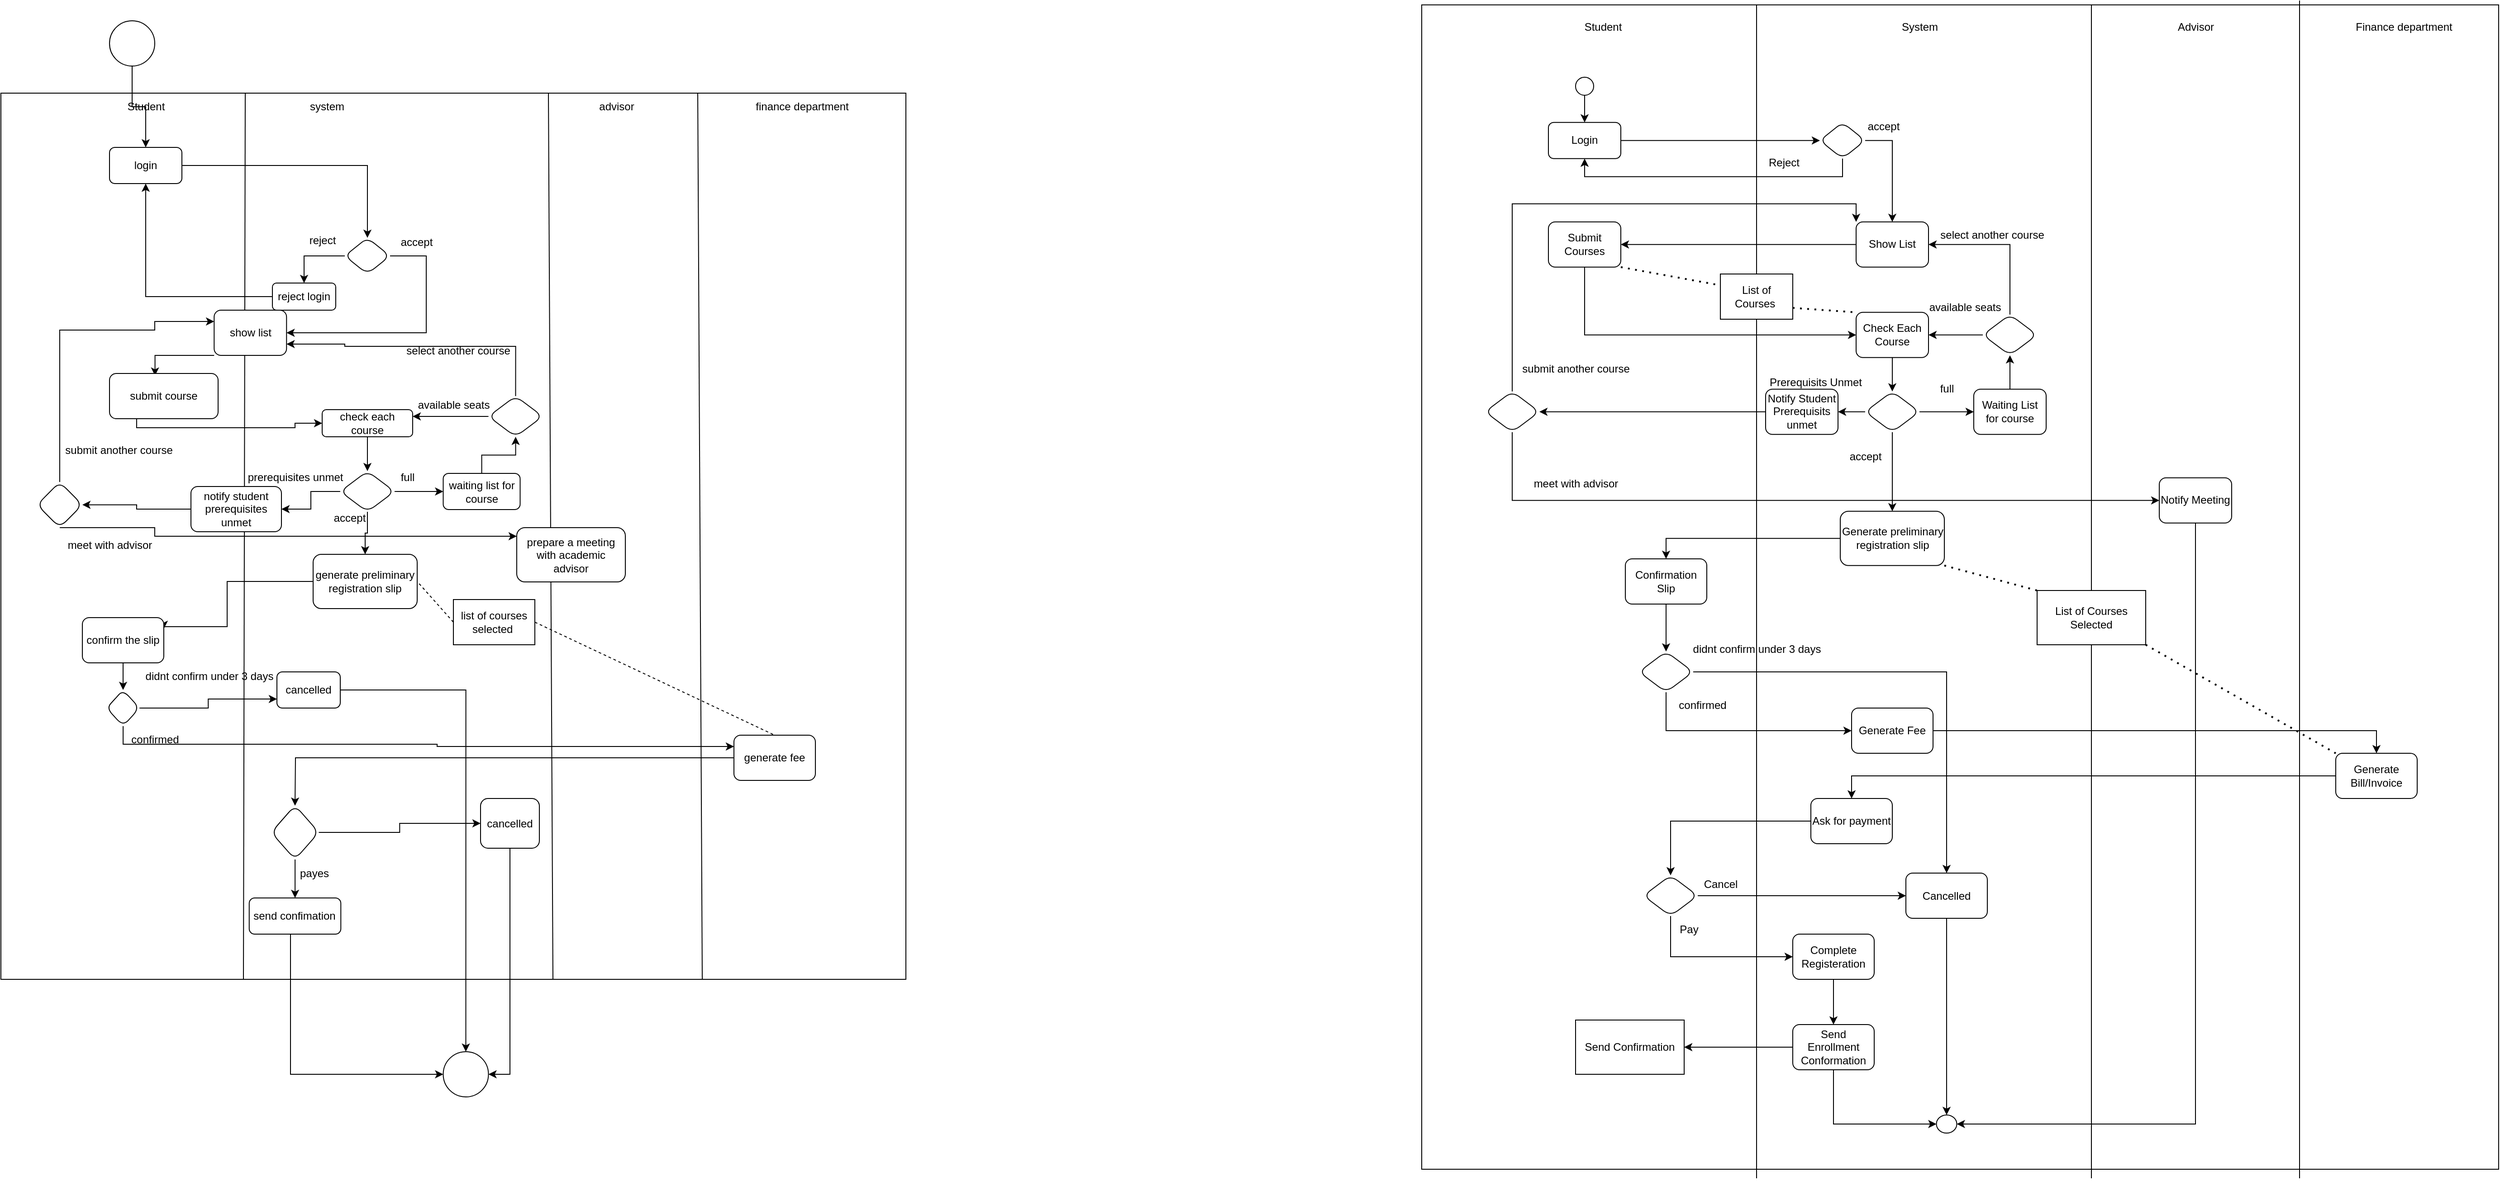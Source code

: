 <mxfile version="27.0.2">
  <diagram name="Page-1" id="dcfof-V45sXxPMEZk9gB">
    <mxGraphModel dx="2643" dy="815" grid="1" gridSize="10" guides="1" tooltips="1" connect="1" arrows="1" fold="1" page="1" pageScale="1" pageWidth="850" pageHeight="1100" math="0" shadow="0">
      <root>
        <mxCell id="0" />
        <mxCell id="1" parent="0" />
        <mxCell id="RkTjTqVy_v2ha96Wf5Js-1" value="" style="rounded=0;whiteSpace=wrap;html=1;" parent="1" vertex="1">
          <mxGeometry x="-330" y="110" width="1000" height="980" as="geometry" />
        </mxCell>
        <mxCell id="RkTjTqVy_v2ha96Wf5Js-2" value="" style="endArrow=none;html=1;rounded=0;entryX=0.25;entryY=0;entryDx=0;entryDy=0;exitX=0.268;exitY=1;exitDx=0;exitDy=0;exitPerimeter=0;" parent="1" source="RkTjTqVy_v2ha96Wf5Js-1" edge="1">
          <mxGeometry width="50" height="50" relative="1" as="geometry">
            <mxPoint x="-60.0" y="1050" as="sourcePoint" />
            <mxPoint x="-60.0" y="110" as="targetPoint" />
          </mxGeometry>
        </mxCell>
        <mxCell id="RkTjTqVy_v2ha96Wf5Js-3" value="" style="endArrow=none;html=1;rounded=0;entryX=0.25;entryY=0;entryDx=0;entryDy=0;" parent="1" edge="1">
          <mxGeometry width="50" height="50" relative="1" as="geometry">
            <mxPoint x="280" y="1090" as="sourcePoint" />
            <mxPoint x="275" y="110" as="targetPoint" />
            <Array as="points" />
          </mxGeometry>
        </mxCell>
        <mxCell id="RkTjTqVy_v2ha96Wf5Js-4" value="Student" style="text;html=1;align=center;verticalAlign=middle;resizable=0;points=[];autosize=1;strokeColor=none;fillColor=none;" parent="1" vertex="1">
          <mxGeometry x="-200" y="110" width="60" height="30" as="geometry" />
        </mxCell>
        <mxCell id="RkTjTqVy_v2ha96Wf5Js-9" value="" style="edgeStyle=orthogonalEdgeStyle;rounded=0;orthogonalLoop=1;jettySize=auto;html=1;entryX=0.5;entryY=0;entryDx=0;entryDy=0;" parent="1" source="RkTjTqVy_v2ha96Wf5Js-5" target="RkTjTqVy_v2ha96Wf5Js-10" edge="1">
          <mxGeometry relative="1" as="geometry">
            <mxPoint x="45" y="180.053" as="targetPoint" />
          </mxGeometry>
        </mxCell>
        <mxCell id="RkTjTqVy_v2ha96Wf5Js-5" value="login" style="rounded=1;whiteSpace=wrap;html=1;" parent="1" vertex="1">
          <mxGeometry x="-210" y="170" width="80" height="40" as="geometry" />
        </mxCell>
        <mxCell id="RkTjTqVy_v2ha96Wf5Js-6" value="system" style="text;html=1;align=center;verticalAlign=middle;resizable=0;points=[];autosize=1;strokeColor=none;fillColor=none;" parent="1" vertex="1">
          <mxGeometry y="110" width="60" height="30" as="geometry" />
        </mxCell>
        <mxCell id="RkTjTqVy_v2ha96Wf5Js-19" value="" style="edgeStyle=orthogonalEdgeStyle;rounded=0;orthogonalLoop=1;jettySize=auto;html=1;" parent="1" source="RkTjTqVy_v2ha96Wf5Js-10" target="RkTjTqVy_v2ha96Wf5Js-18" edge="1">
          <mxGeometry relative="1" as="geometry" />
        </mxCell>
        <mxCell id="RkTjTqVy_v2ha96Wf5Js-21" value="" style="edgeStyle=orthogonalEdgeStyle;rounded=0;orthogonalLoop=1;jettySize=auto;html=1;" parent="1" source="RkTjTqVy_v2ha96Wf5Js-10" target="RkTjTqVy_v2ha96Wf5Js-20" edge="1">
          <mxGeometry relative="1" as="geometry">
            <Array as="points">
              <mxPoint x="140" y="290" />
            </Array>
          </mxGeometry>
        </mxCell>
        <mxCell id="RkTjTqVy_v2ha96Wf5Js-10" value="" style="rhombus;whiteSpace=wrap;html=1;rounded=1;" parent="1" vertex="1">
          <mxGeometry x="50" y="270" width="50" height="40" as="geometry" />
        </mxCell>
        <mxCell id="RkTjTqVy_v2ha96Wf5Js-38" style="edgeStyle=orthogonalEdgeStyle;rounded=0;orthogonalLoop=1;jettySize=auto;html=1;entryX=0.5;entryY=1;entryDx=0;entryDy=0;" parent="1" source="RkTjTqVy_v2ha96Wf5Js-18" target="RkTjTqVy_v2ha96Wf5Js-5" edge="1">
          <mxGeometry relative="1" as="geometry" />
        </mxCell>
        <mxCell id="RkTjTqVy_v2ha96Wf5Js-18" value="reject login" style="whiteSpace=wrap;html=1;rounded=1;" parent="1" vertex="1">
          <mxGeometry x="-30" y="320" width="70" height="30" as="geometry" />
        </mxCell>
        <mxCell id="RkTjTqVy_v2ha96Wf5Js-25" style="edgeStyle=orthogonalEdgeStyle;rounded=0;orthogonalLoop=1;jettySize=auto;html=1;entryX=0.419;entryY=0.048;entryDx=0;entryDy=0;entryPerimeter=0;" parent="1" source="RkTjTqVy_v2ha96Wf5Js-20" target="RkTjTqVy_v2ha96Wf5Js-24" edge="1">
          <mxGeometry relative="1" as="geometry">
            <Array as="points">
              <mxPoint x="-160" y="400" />
            </Array>
          </mxGeometry>
        </mxCell>
        <mxCell id="RkTjTqVy_v2ha96Wf5Js-20" value="show list" style="whiteSpace=wrap;html=1;rounded=1;" parent="1" vertex="1">
          <mxGeometry x="-94.37" y="350" width="80" height="50" as="geometry" />
        </mxCell>
        <mxCell id="RkTjTqVy_v2ha96Wf5Js-28" style="edgeStyle=orthogonalEdgeStyle;rounded=0;orthogonalLoop=1;jettySize=auto;html=1;entryX=0;entryY=0.5;entryDx=0;entryDy=0;" parent="1" target="RkTjTqVy_v2ha96Wf5Js-27" edge="1">
          <mxGeometry relative="1" as="geometry">
            <mxPoint x="-180.003" y="469.97" as="sourcePoint" />
            <mxPoint x="-4.95" y="474.97" as="targetPoint" />
            <Array as="points">
              <mxPoint x="-180" y="480" />
              <mxPoint x="-5" y="480" />
              <mxPoint x="-5" y="475" />
            </Array>
          </mxGeometry>
        </mxCell>
        <mxCell id="RkTjTqVy_v2ha96Wf5Js-24" value="submit course" style="rounded=1;whiteSpace=wrap;html=1;" parent="1" vertex="1">
          <mxGeometry x="-210" y="420" width="120" height="50" as="geometry" />
        </mxCell>
        <mxCell id="RkTjTqVy_v2ha96Wf5Js-31" value="" style="edgeStyle=orthogonalEdgeStyle;rounded=0;orthogonalLoop=1;jettySize=auto;html=1;" parent="1" source="RkTjTqVy_v2ha96Wf5Js-27" target="RkTjTqVy_v2ha96Wf5Js-30" edge="1">
          <mxGeometry relative="1" as="geometry" />
        </mxCell>
        <mxCell id="RkTjTqVy_v2ha96Wf5Js-27" value="check each course" style="rounded=1;whiteSpace=wrap;html=1;" parent="1" vertex="1">
          <mxGeometry x="25" y="460" width="100" height="30" as="geometry" />
        </mxCell>
        <mxCell id="RkTjTqVy_v2ha96Wf5Js-33" value="" style="edgeStyle=orthogonalEdgeStyle;rounded=0;orthogonalLoop=1;jettySize=auto;html=1;" parent="1" source="RkTjTqVy_v2ha96Wf5Js-30" target="RkTjTqVy_v2ha96Wf5Js-32" edge="1">
          <mxGeometry relative="1" as="geometry" />
        </mxCell>
        <mxCell id="RkTjTqVy_v2ha96Wf5Js-41" value="" style="edgeStyle=orthogonalEdgeStyle;rounded=0;orthogonalLoop=1;jettySize=auto;html=1;" parent="1" source="RkTjTqVy_v2ha96Wf5Js-30" target="RkTjTqVy_v2ha96Wf5Js-40" edge="1">
          <mxGeometry relative="1" as="geometry" />
        </mxCell>
        <mxCell id="RkTjTqVy_v2ha96Wf5Js-46" style="edgeStyle=orthogonalEdgeStyle;rounded=0;orthogonalLoop=1;jettySize=auto;html=1;" parent="1" source="RkTjTqVy_v2ha96Wf5Js-30" target="RkTjTqVy_v2ha96Wf5Js-44" edge="1">
          <mxGeometry relative="1" as="geometry" />
        </mxCell>
        <mxCell id="RkTjTqVy_v2ha96Wf5Js-30" value="" style="rhombus;whiteSpace=wrap;html=1;rounded=1;" parent="1" vertex="1">
          <mxGeometry x="45" y="528" width="60" height="45" as="geometry" />
        </mxCell>
        <mxCell id="RkTjTqVy_v2ha96Wf5Js-36" value="" style="edgeStyle=orthogonalEdgeStyle;rounded=0;orthogonalLoop=1;jettySize=auto;html=1;exitX=0.5;exitY=1;exitDx=0;exitDy=0;" parent="1" source="RkTjTqVy_v2ha96Wf5Js-71" target="RkTjTqVy_v2ha96Wf5Js-35" edge="1">
          <mxGeometry relative="1" as="geometry">
            <Array as="points">
              <mxPoint x="-160" y="590" />
              <mxPoint x="-160" y="600" />
            </Array>
          </mxGeometry>
        </mxCell>
        <mxCell id="RkTjTqVy_v2ha96Wf5Js-72" value="" style="edgeStyle=orthogonalEdgeStyle;rounded=0;orthogonalLoop=1;jettySize=auto;html=1;" parent="1" source="RkTjTqVy_v2ha96Wf5Js-32" target="RkTjTqVy_v2ha96Wf5Js-71" edge="1">
          <mxGeometry relative="1" as="geometry" />
        </mxCell>
        <mxCell id="RkTjTqVy_v2ha96Wf5Js-32" value="notify student prerequisites unmet" style="whiteSpace=wrap;html=1;rounded=1;" parent="1" vertex="1">
          <mxGeometry x="-120" y="545" width="100" height="50" as="geometry" />
        </mxCell>
        <mxCell id="RkTjTqVy_v2ha96Wf5Js-35" value="prepare a meeting with academic advisor" style="whiteSpace=wrap;html=1;rounded=1;" parent="1" vertex="1">
          <mxGeometry x="240" y="590.5" width="120" height="60" as="geometry" />
        </mxCell>
        <mxCell id="RkTjTqVy_v2ha96Wf5Js-37" value="advisor" style="text;html=1;align=center;verticalAlign=middle;resizable=0;points=[];autosize=1;strokeColor=none;fillColor=none;" parent="1" vertex="1">
          <mxGeometry x="320" y="110" width="60" height="30" as="geometry" />
        </mxCell>
        <mxCell id="QjxZSAQlPto41OZPQsrg-2" style="edgeStyle=orthogonalEdgeStyle;rounded=0;orthogonalLoop=1;jettySize=auto;html=1;entryX=0.5;entryY=1;entryDx=0;entryDy=0;" parent="1" source="RkTjTqVy_v2ha96Wf5Js-40" target="QjxZSAQlPto41OZPQsrg-1" edge="1">
          <mxGeometry relative="1" as="geometry" />
        </mxCell>
        <mxCell id="RkTjTqVy_v2ha96Wf5Js-40" value="waiting list for course" style="whiteSpace=wrap;html=1;rounded=1;" parent="1" vertex="1">
          <mxGeometry x="158.75" y="530.5" width="85" height="40" as="geometry" />
        </mxCell>
        <mxCell id="RkTjTqVy_v2ha96Wf5Js-48" value="" style="edgeStyle=orthogonalEdgeStyle;rounded=0;orthogonalLoop=1;jettySize=auto;html=1;entryX=1;entryY=0.25;entryDx=0;entryDy=0;" parent="1" source="RkTjTqVy_v2ha96Wf5Js-44" target="RkTjTqVy_v2ha96Wf5Js-51" edge="1">
          <mxGeometry relative="1" as="geometry">
            <Array as="points">
              <mxPoint x="-80" y="650" />
              <mxPoint x="-80" y="700" />
              <mxPoint x="-150" y="700" />
            </Array>
            <mxPoint x="-117.5" y="700" as="targetPoint" />
          </mxGeometry>
        </mxCell>
        <mxCell id="RkTjTqVy_v2ha96Wf5Js-44" value="generate preliminary registration slip" style="rounded=1;whiteSpace=wrap;html=1;" parent="1" vertex="1">
          <mxGeometry x="15" y="620" width="115" height="60" as="geometry" />
        </mxCell>
        <mxCell id="RkTjTqVy_v2ha96Wf5Js-81" value="" style="edgeStyle=orthogonalEdgeStyle;rounded=0;orthogonalLoop=1;jettySize=auto;html=1;entryX=0.5;entryY=0;entryDx=0;entryDy=0;" parent="1" source="RkTjTqVy_v2ha96Wf5Js-49" target="RkTjTqVy_v2ha96Wf5Js-80" edge="1">
          <mxGeometry relative="1" as="geometry">
            <mxPoint x="180" y="1180" as="targetPoint" />
          </mxGeometry>
        </mxCell>
        <mxCell id="RkTjTqVy_v2ha96Wf5Js-49" value="cancelled" style="whiteSpace=wrap;html=1;rounded=1;" parent="1" vertex="1">
          <mxGeometry x="-25" y="750" width="70" height="40" as="geometry" />
        </mxCell>
        <mxCell id="QjxZSAQlPto41OZPQsrg-9" style="edgeStyle=orthogonalEdgeStyle;rounded=0;orthogonalLoop=1;jettySize=auto;html=1;entryX=0.5;entryY=0;entryDx=0;entryDy=0;" parent="1" source="RkTjTqVy_v2ha96Wf5Js-51" target="QjxZSAQlPto41OZPQsrg-8" edge="1">
          <mxGeometry relative="1" as="geometry" />
        </mxCell>
        <mxCell id="RkTjTqVy_v2ha96Wf5Js-51" value="confirm the slip" style="whiteSpace=wrap;html=1;rounded=1;" parent="1" vertex="1">
          <mxGeometry x="-240" y="690" width="90" height="50" as="geometry" />
        </mxCell>
        <mxCell id="RkTjTqVy_v2ha96Wf5Js-58" value="" style="edgeStyle=orthogonalEdgeStyle;rounded=0;orthogonalLoop=1;jettySize=auto;html=1;exitX=0;exitY=0.5;exitDx=0;exitDy=0;" parent="1" source="RkTjTqVy_v2ha96Wf5Js-53" edge="1">
          <mxGeometry relative="1" as="geometry">
            <mxPoint x="460" y="845" as="sourcePoint" />
            <mxPoint x="-5" y="898" as="targetPoint" />
          </mxGeometry>
        </mxCell>
        <mxCell id="RkTjTqVy_v2ha96Wf5Js-53" value="generate fee" style="whiteSpace=wrap;html=1;rounded=1;" parent="1" vertex="1">
          <mxGeometry x="480" y="820" width="90" height="50" as="geometry" />
        </mxCell>
        <mxCell id="RkTjTqVy_v2ha96Wf5Js-100" style="edgeStyle=orthogonalEdgeStyle;rounded=0;orthogonalLoop=1;jettySize=auto;html=1;entryX=0;entryY=0.5;entryDx=0;entryDy=0;" parent="1" source="RkTjTqVy_v2ha96Wf5Js-61" target="RkTjTqVy_v2ha96Wf5Js-80" edge="1">
          <mxGeometry relative="1" as="geometry">
            <Array as="points">
              <mxPoint x="-10" y="1195" />
            </Array>
          </mxGeometry>
        </mxCell>
        <mxCell id="RkTjTqVy_v2ha96Wf5Js-61" value="send confimation" style="whiteSpace=wrap;html=1;rounded=1;" parent="1" vertex="1">
          <mxGeometry x="-55.62" y="1000" width="101.25" height="40" as="geometry" />
        </mxCell>
        <mxCell id="RkTjTqVy_v2ha96Wf5Js-86" style="edgeStyle=orthogonalEdgeStyle;rounded=0;orthogonalLoop=1;jettySize=auto;html=1;entryX=1;entryY=0.5;entryDx=0;entryDy=0;" parent="1" source="RkTjTqVy_v2ha96Wf5Js-65" target="RkTjTqVy_v2ha96Wf5Js-80" edge="1">
          <mxGeometry relative="1" as="geometry" />
        </mxCell>
        <mxCell id="RkTjTqVy_v2ha96Wf5Js-65" value="cancelled" style="whiteSpace=wrap;html=1;rounded=1;" parent="1" vertex="1">
          <mxGeometry x="200" y="890" width="65" height="55" as="geometry" />
        </mxCell>
        <mxCell id="RkTjTqVy_v2ha96Wf5Js-67" value="accept" style="text;html=1;align=center;verticalAlign=middle;resizable=0;points=[];autosize=1;strokeColor=none;fillColor=none;" parent="1" vertex="1">
          <mxGeometry x="98.75" y="260" width="60" height="30" as="geometry" />
        </mxCell>
        <mxCell id="RkTjTqVy_v2ha96Wf5Js-68" value="reject&lt;div&gt;&lt;br&gt;&lt;/div&gt;" style="text;html=1;align=center;verticalAlign=middle;resizable=0;points=[];autosize=1;strokeColor=none;fillColor=none;" parent="1" vertex="1">
          <mxGeometry y="260" width="50" height="40" as="geometry" />
        </mxCell>
        <mxCell id="RkTjTqVy_v2ha96Wf5Js-69" value="prerequisites unmet" style="text;html=1;align=center;verticalAlign=middle;resizable=0;points=[];autosize=1;strokeColor=none;fillColor=none;" parent="1" vertex="1">
          <mxGeometry x="-70" y="520" width="130" height="30" as="geometry" />
        </mxCell>
        <mxCell id="RkTjTqVy_v2ha96Wf5Js-70" value="submit another course" style="text;html=1;align=center;verticalAlign=middle;resizable=0;points=[];autosize=1;strokeColor=none;fillColor=none;" parent="1" vertex="1">
          <mxGeometry x="-270" y="490" width="140" height="30" as="geometry" />
        </mxCell>
        <mxCell id="QjxZSAQlPto41OZPQsrg-20" style="edgeStyle=orthogonalEdgeStyle;rounded=0;orthogonalLoop=1;jettySize=auto;html=1;entryX=0;entryY=0.25;entryDx=0;entryDy=0;" parent="1" source="RkTjTqVy_v2ha96Wf5Js-71" target="RkTjTqVy_v2ha96Wf5Js-20" edge="1">
          <mxGeometry relative="1" as="geometry">
            <Array as="points">
              <mxPoint x="-265" y="372" />
              <mxPoint x="-160" y="372" />
              <mxPoint x="-160" y="362" />
            </Array>
          </mxGeometry>
        </mxCell>
        <mxCell id="RkTjTqVy_v2ha96Wf5Js-71" value="" style="rhombus;whiteSpace=wrap;html=1;rounded=1;" parent="1" vertex="1">
          <mxGeometry x="-290" y="540" width="50" height="50.5" as="geometry" />
        </mxCell>
        <mxCell id="RkTjTqVy_v2ha96Wf5Js-74" value="meet with advisor" style="text;html=1;align=center;verticalAlign=middle;resizable=0;points=[];autosize=1;strokeColor=none;fillColor=none;" parent="1" vertex="1">
          <mxGeometry x="-270" y="595" width="120" height="30" as="geometry" />
        </mxCell>
        <mxCell id="RkTjTqVy_v2ha96Wf5Js-76" value="full" style="text;html=1;align=center;verticalAlign=middle;resizable=0;points=[];autosize=1;strokeColor=none;fillColor=none;" parent="1" vertex="1">
          <mxGeometry x="98.75" y="520" width="40" height="30" as="geometry" />
        </mxCell>
        <mxCell id="RkTjTqVy_v2ha96Wf5Js-77" value="accept" style="text;html=1;align=center;verticalAlign=middle;resizable=0;points=[];autosize=1;strokeColor=none;fillColor=none;" parent="1" vertex="1">
          <mxGeometry x="25" y="565" width="60" height="30" as="geometry" />
        </mxCell>
        <mxCell id="RkTjTqVy_v2ha96Wf5Js-78" value="didnt confirm under 3 days" style="text;html=1;align=center;verticalAlign=middle;resizable=0;points=[];autosize=1;strokeColor=none;fillColor=none;" parent="1" vertex="1">
          <mxGeometry x="-180" y="740" width="160" height="30" as="geometry" />
        </mxCell>
        <mxCell id="RkTjTqVy_v2ha96Wf5Js-80" value="" style="ellipse;whiteSpace=wrap;html=1;rounded=1;" parent="1" vertex="1">
          <mxGeometry x="158.75" y="1170" width="50" height="50" as="geometry" />
        </mxCell>
        <mxCell id="RkTjTqVy_v2ha96Wf5Js-84" value="" style="endArrow=none;html=1;rounded=0;entryX=0.25;entryY=0;entryDx=0;entryDy=0;" parent="1" edge="1">
          <mxGeometry width="50" height="50" relative="1" as="geometry">
            <mxPoint x="445" y="1090" as="sourcePoint" />
            <mxPoint x="440" y="110" as="targetPoint" />
            <Array as="points" />
          </mxGeometry>
        </mxCell>
        <mxCell id="RkTjTqVy_v2ha96Wf5Js-85" value="finance department" style="text;html=1;align=center;verticalAlign=middle;resizable=0;points=[];autosize=1;strokeColor=none;fillColor=none;" parent="1" vertex="1">
          <mxGeometry x="490" y="110" width="130" height="30" as="geometry" />
        </mxCell>
        <mxCell id="RkTjTqVy_v2ha96Wf5Js-89" value="" style="endArrow=none;dashed=1;html=1;rounded=0;entryX=1;entryY=0.5;entryDx=0;entryDy=0;exitX=0;exitY=0.5;exitDx=0;exitDy=0;" parent="1" source="RkTjTqVy_v2ha96Wf5Js-90" target="RkTjTqVy_v2ha96Wf5Js-44" edge="1">
          <mxGeometry width="50" height="50" relative="1" as="geometry">
            <mxPoint x="280" y="710" as="sourcePoint" />
            <mxPoint x="160" y="730" as="targetPoint" />
          </mxGeometry>
        </mxCell>
        <mxCell id="RkTjTqVy_v2ha96Wf5Js-90" value="list of courses selected&amp;nbsp;" style="rounded=0;whiteSpace=wrap;html=1;" parent="1" vertex="1">
          <mxGeometry x="170" y="670" width="90" height="50" as="geometry" />
        </mxCell>
        <mxCell id="RkTjTqVy_v2ha96Wf5Js-92" value="" style="endArrow=none;dashed=1;html=1;rounded=0;exitX=1;exitY=0.5;exitDx=0;exitDy=0;entryX=0.5;entryY=0;entryDx=0;entryDy=0;" parent="1" source="RkTjTqVy_v2ha96Wf5Js-90" target="RkTjTqVy_v2ha96Wf5Js-53" edge="1">
          <mxGeometry width="50" height="50" relative="1" as="geometry">
            <mxPoint x="490" y="750" as="sourcePoint" />
            <mxPoint x="540" y="700" as="targetPoint" />
          </mxGeometry>
        </mxCell>
        <mxCell id="RkTjTqVy_v2ha96Wf5Js-98" style="edgeStyle=orthogonalEdgeStyle;rounded=0;orthogonalLoop=1;jettySize=auto;html=1;entryX=0;entryY=0.5;entryDx=0;entryDy=0;" parent="1" source="RkTjTqVy_v2ha96Wf5Js-95" target="RkTjTqVy_v2ha96Wf5Js-65" edge="1">
          <mxGeometry relative="1" as="geometry" />
        </mxCell>
        <mxCell id="RkTjTqVy_v2ha96Wf5Js-99" style="edgeStyle=orthogonalEdgeStyle;rounded=0;orthogonalLoop=1;jettySize=auto;html=1;" parent="1" source="RkTjTqVy_v2ha96Wf5Js-95" target="RkTjTqVy_v2ha96Wf5Js-61" edge="1">
          <mxGeometry relative="1" as="geometry">
            <Array as="points">
              <mxPoint x="-5" y="980" />
            </Array>
          </mxGeometry>
        </mxCell>
        <mxCell id="RkTjTqVy_v2ha96Wf5Js-95" value="" style="rhombus;whiteSpace=wrap;html=1;rounded=1;" parent="1" vertex="1">
          <mxGeometry x="-31.25" y="897.5" width="52.5" height="60" as="geometry" />
        </mxCell>
        <mxCell id="5QLYkeLEnGZxO2FNjTHX-1" value="select another course" style="text;html=1;align=center;verticalAlign=middle;resizable=0;points=[];autosize=1;strokeColor=none;fillColor=none;" parent="1" vertex="1">
          <mxGeometry x="105" y="380" width="140" height="30" as="geometry" />
        </mxCell>
        <mxCell id="5QLYkeLEnGZxO2FNjTHX-3" style="edgeStyle=orthogonalEdgeStyle;rounded=0;orthogonalLoop=1;jettySize=auto;html=1;entryX=0.5;entryY=0;entryDx=0;entryDy=0;" parent="1" source="5QLYkeLEnGZxO2FNjTHX-2" target="RkTjTqVy_v2ha96Wf5Js-5" edge="1">
          <mxGeometry relative="1" as="geometry" />
        </mxCell>
        <mxCell id="5QLYkeLEnGZxO2FNjTHX-2" value="" style="ellipse;whiteSpace=wrap;html=1;rounded=1;" parent="1" vertex="1">
          <mxGeometry x="-210" y="30" width="50" height="50" as="geometry" />
        </mxCell>
        <mxCell id="QjxZSAQlPto41OZPQsrg-3" style="edgeStyle=orthogonalEdgeStyle;rounded=0;orthogonalLoop=1;jettySize=auto;html=1;entryX=1;entryY=0.25;entryDx=0;entryDy=0;" parent="1" source="QjxZSAQlPto41OZPQsrg-1" target="RkTjTqVy_v2ha96Wf5Js-27" edge="1">
          <mxGeometry relative="1" as="geometry" />
        </mxCell>
        <mxCell id="QjxZSAQlPto41OZPQsrg-4" style="edgeStyle=orthogonalEdgeStyle;rounded=0;orthogonalLoop=1;jettySize=auto;html=1;entryX=1;entryY=0.75;entryDx=0;entryDy=0;exitX=0.5;exitY=0;exitDx=0;exitDy=0;" parent="1" source="QjxZSAQlPto41OZPQsrg-1" target="RkTjTqVy_v2ha96Wf5Js-20" edge="1">
          <mxGeometry relative="1" as="geometry">
            <Array as="points">
              <mxPoint x="239" y="390" />
              <mxPoint x="50" y="390" />
            </Array>
          </mxGeometry>
        </mxCell>
        <mxCell id="QjxZSAQlPto41OZPQsrg-1" value="" style="rhombus;whiteSpace=wrap;html=1;rounded=1;" parent="1" vertex="1">
          <mxGeometry x="208.75" y="445" width="60" height="45" as="geometry" />
        </mxCell>
        <mxCell id="QjxZSAQlPto41OZPQsrg-5" value="available seats" style="text;html=1;align=center;verticalAlign=middle;resizable=0;points=[];autosize=1;strokeColor=none;fillColor=none;" parent="1" vertex="1">
          <mxGeometry x="120" y="440" width="100" height="30" as="geometry" />
        </mxCell>
        <mxCell id="QjxZSAQlPto41OZPQsrg-10" style="edgeStyle=orthogonalEdgeStyle;rounded=0;orthogonalLoop=1;jettySize=auto;html=1;entryX=0;entryY=0.75;entryDx=0;entryDy=0;" parent="1" source="QjxZSAQlPto41OZPQsrg-8" target="RkTjTqVy_v2ha96Wf5Js-49" edge="1">
          <mxGeometry relative="1" as="geometry" />
        </mxCell>
        <mxCell id="QjxZSAQlPto41OZPQsrg-12" style="edgeStyle=orthogonalEdgeStyle;rounded=0;orthogonalLoop=1;jettySize=auto;html=1;entryX=0;entryY=0.25;entryDx=0;entryDy=0;" parent="1" source="QjxZSAQlPto41OZPQsrg-8" target="RkTjTqVy_v2ha96Wf5Js-53" edge="1">
          <mxGeometry relative="1" as="geometry">
            <Array as="points">
              <mxPoint x="-195" y="830" />
              <mxPoint x="152" y="830" />
              <mxPoint x="152" y="833" />
            </Array>
          </mxGeometry>
        </mxCell>
        <mxCell id="QjxZSAQlPto41OZPQsrg-8" value="" style="rhombus;whiteSpace=wrap;html=1;rounded=1;" parent="1" vertex="1">
          <mxGeometry x="-213.12" y="770" width="36.25" height="40" as="geometry" />
        </mxCell>
        <mxCell id="QjxZSAQlPto41OZPQsrg-14" value="confirmed" style="text;html=1;align=center;verticalAlign=middle;resizable=0;points=[];autosize=1;strokeColor=none;fillColor=none;" parent="1" vertex="1">
          <mxGeometry x="-200" y="810" width="80" height="30" as="geometry" />
        </mxCell>
        <mxCell id="QjxZSAQlPto41OZPQsrg-15" value="payes" style="text;html=1;align=center;verticalAlign=middle;resizable=0;points=[];autosize=1;strokeColor=none;fillColor=none;" parent="1" vertex="1">
          <mxGeometry x="-14.37" y="957.5" width="60" height="30" as="geometry" />
        </mxCell>
        <mxCell id="s8pdHtV7nh9pB5C_U3Tf-1" value="" style="rounded=0;whiteSpace=wrap;html=1;" vertex="1" parent="1">
          <mxGeometry x="1240" y="12.38" width="1190" height="1287.62" as="geometry" />
        </mxCell>
        <mxCell id="s8pdHtV7nh9pB5C_U3Tf-4" value="Student" style="text;html=1;align=center;verticalAlign=middle;resizable=0;points=[];autosize=1;strokeColor=none;fillColor=none;" vertex="1" parent="1">
          <mxGeometry x="1410" y="22.38" width="60" height="30" as="geometry" />
        </mxCell>
        <mxCell id="s8pdHtV7nh9pB5C_U3Tf-7" value="System" style="text;html=1;align=center;verticalAlign=middle;resizable=0;points=[];autosize=1;strokeColor=none;fillColor=none;" vertex="1" parent="1">
          <mxGeometry x="1760" y="22.38" width="60" height="30" as="geometry" />
        </mxCell>
        <mxCell id="s8pdHtV7nh9pB5C_U3Tf-54" value="Finance department" style="text;html=1;align=center;verticalAlign=middle;resizable=0;points=[];autosize=1;strokeColor=none;fillColor=none;" vertex="1" parent="1">
          <mxGeometry x="2260" y="22.38" width="130" height="30" as="geometry" />
        </mxCell>
        <mxCell id="s8pdHtV7nh9pB5C_U3Tf-75" style="edgeStyle=orthogonalEdgeStyle;rounded=0;orthogonalLoop=1;jettySize=auto;html=1;exitX=0.5;exitY=1;exitDx=0;exitDy=0;entryX=0.5;entryY=0;entryDx=0;entryDy=0;" edge="1" parent="1" source="s8pdHtV7nh9pB5C_U3Tf-73" target="s8pdHtV7nh9pB5C_U3Tf-74">
          <mxGeometry relative="1" as="geometry" />
        </mxCell>
        <mxCell id="s8pdHtV7nh9pB5C_U3Tf-73" value="" style="ellipse;whiteSpace=wrap;html=1;rounded=1;" vertex="1" parent="1">
          <mxGeometry x="1410" y="92.38" width="20" height="20" as="geometry" />
        </mxCell>
        <mxCell id="s8pdHtV7nh9pB5C_U3Tf-78" style="edgeStyle=orthogonalEdgeStyle;rounded=0;orthogonalLoop=1;jettySize=auto;html=1;exitX=1;exitY=0.5;exitDx=0;exitDy=0;" edge="1" parent="1" source="s8pdHtV7nh9pB5C_U3Tf-74" target="s8pdHtV7nh9pB5C_U3Tf-77">
          <mxGeometry relative="1" as="geometry" />
        </mxCell>
        <mxCell id="s8pdHtV7nh9pB5C_U3Tf-74" value="Login" style="rounded=1;whiteSpace=wrap;html=1;" vertex="1" parent="1">
          <mxGeometry x="1380" y="142.38" width="80" height="40" as="geometry" />
        </mxCell>
        <mxCell id="s8pdHtV7nh9pB5C_U3Tf-76" value="" style="endArrow=none;html=1;rounded=0;" edge="1" parent="1">
          <mxGeometry width="50" height="50" relative="1" as="geometry">
            <mxPoint x="1610" y="12.38" as="sourcePoint" />
            <mxPoint x="1610" y="1310" as="targetPoint" />
          </mxGeometry>
        </mxCell>
        <mxCell id="s8pdHtV7nh9pB5C_U3Tf-79" style="edgeStyle=orthogonalEdgeStyle;rounded=0;orthogonalLoop=1;jettySize=auto;html=1;exitX=0.5;exitY=1;exitDx=0;exitDy=0;entryX=0.5;entryY=1;entryDx=0;entryDy=0;" edge="1" parent="1" source="s8pdHtV7nh9pB5C_U3Tf-77" target="s8pdHtV7nh9pB5C_U3Tf-74">
          <mxGeometry relative="1" as="geometry" />
        </mxCell>
        <mxCell id="s8pdHtV7nh9pB5C_U3Tf-81" style="edgeStyle=orthogonalEdgeStyle;rounded=0;orthogonalLoop=1;jettySize=auto;html=1;exitX=1;exitY=0.5;exitDx=0;exitDy=0;" edge="1" parent="1" source="s8pdHtV7nh9pB5C_U3Tf-77" target="s8pdHtV7nh9pB5C_U3Tf-80">
          <mxGeometry relative="1" as="geometry" />
        </mxCell>
        <mxCell id="s8pdHtV7nh9pB5C_U3Tf-77" value="" style="rhombus;whiteSpace=wrap;html=1;rounded=1;" vertex="1" parent="1">
          <mxGeometry x="1680" y="142.38" width="50" height="40" as="geometry" />
        </mxCell>
        <mxCell id="s8pdHtV7nh9pB5C_U3Tf-83" style="edgeStyle=orthogonalEdgeStyle;rounded=0;orthogonalLoop=1;jettySize=auto;html=1;exitX=0;exitY=0.5;exitDx=0;exitDy=0;entryX=1;entryY=0.5;entryDx=0;entryDy=0;" edge="1" parent="1" source="s8pdHtV7nh9pB5C_U3Tf-80" target="s8pdHtV7nh9pB5C_U3Tf-82">
          <mxGeometry relative="1" as="geometry" />
        </mxCell>
        <mxCell id="s8pdHtV7nh9pB5C_U3Tf-80" value="Show List" style="whiteSpace=wrap;html=1;rounded=1;" vertex="1" parent="1">
          <mxGeometry x="1720" y="252.38" width="80" height="50" as="geometry" />
        </mxCell>
        <mxCell id="s8pdHtV7nh9pB5C_U3Tf-87" style="edgeStyle=orthogonalEdgeStyle;rounded=0;orthogonalLoop=1;jettySize=auto;html=1;exitX=0.5;exitY=1;exitDx=0;exitDy=0;entryX=0;entryY=0.5;entryDx=0;entryDy=0;" edge="1" parent="1" source="s8pdHtV7nh9pB5C_U3Tf-82" target="s8pdHtV7nh9pB5C_U3Tf-86">
          <mxGeometry relative="1" as="geometry" />
        </mxCell>
        <mxCell id="s8pdHtV7nh9pB5C_U3Tf-82" value="Submit Courses" style="whiteSpace=wrap;html=1;rounded=1;" vertex="1" parent="1">
          <mxGeometry x="1380" y="252.38" width="80" height="50" as="geometry" />
        </mxCell>
        <mxCell id="s8pdHtV7nh9pB5C_U3Tf-84" value="accept" style="text;html=1;align=center;verticalAlign=middle;resizable=0;points=[];autosize=1;strokeColor=none;fillColor=none;" vertex="1" parent="1">
          <mxGeometry x="1720" y="132.38" width="60" height="30" as="geometry" />
        </mxCell>
        <mxCell id="s8pdHtV7nh9pB5C_U3Tf-85" value="Reject" style="text;html=1;align=center;verticalAlign=middle;resizable=0;points=[];autosize=1;strokeColor=none;fillColor=none;" vertex="1" parent="1">
          <mxGeometry x="1610" y="172.38" width="60" height="30" as="geometry" />
        </mxCell>
        <mxCell id="s8pdHtV7nh9pB5C_U3Tf-89" style="edgeStyle=orthogonalEdgeStyle;rounded=0;orthogonalLoop=1;jettySize=auto;html=1;exitX=0.5;exitY=1;exitDx=0;exitDy=0;" edge="1" parent="1" source="s8pdHtV7nh9pB5C_U3Tf-86" target="s8pdHtV7nh9pB5C_U3Tf-88">
          <mxGeometry relative="1" as="geometry" />
        </mxCell>
        <mxCell id="s8pdHtV7nh9pB5C_U3Tf-86" value="Check Each Course" style="whiteSpace=wrap;html=1;rounded=1;" vertex="1" parent="1">
          <mxGeometry x="1720" y="352.38" width="80" height="50" as="geometry" />
        </mxCell>
        <mxCell id="s8pdHtV7nh9pB5C_U3Tf-105" style="edgeStyle=orthogonalEdgeStyle;rounded=0;orthogonalLoop=1;jettySize=auto;html=1;exitX=1;exitY=0.5;exitDx=0;exitDy=0;entryX=0;entryY=0.5;entryDx=0;entryDy=0;" edge="1" parent="1" source="s8pdHtV7nh9pB5C_U3Tf-88" target="s8pdHtV7nh9pB5C_U3Tf-104">
          <mxGeometry relative="1" as="geometry" />
        </mxCell>
        <mxCell id="s8pdHtV7nh9pB5C_U3Tf-120" style="edgeStyle=orthogonalEdgeStyle;rounded=0;orthogonalLoop=1;jettySize=auto;html=1;exitX=0.5;exitY=1;exitDx=0;exitDy=0;entryX=0.5;entryY=0;entryDx=0;entryDy=0;" edge="1" parent="1" source="s8pdHtV7nh9pB5C_U3Tf-88" target="s8pdHtV7nh9pB5C_U3Tf-119">
          <mxGeometry relative="1" as="geometry" />
        </mxCell>
        <mxCell id="s8pdHtV7nh9pB5C_U3Tf-88" value="" style="rhombus;whiteSpace=wrap;html=1;rounded=1;" vertex="1" parent="1">
          <mxGeometry x="1730" y="439.88" width="60" height="45" as="geometry" />
        </mxCell>
        <mxCell id="s8pdHtV7nh9pB5C_U3Tf-94" style="edgeStyle=orthogonalEdgeStyle;rounded=0;orthogonalLoop=1;jettySize=auto;html=1;exitX=0;exitY=0.5;exitDx=0;exitDy=0;entryX=1;entryY=0.5;entryDx=0;entryDy=0;" edge="1" parent="1" source="s8pdHtV7nh9pB5C_U3Tf-88" target="s8pdHtV7nh9pB5C_U3Tf-91">
          <mxGeometry relative="1" as="geometry" />
        </mxCell>
        <mxCell id="s8pdHtV7nh9pB5C_U3Tf-96" style="edgeStyle=orthogonalEdgeStyle;rounded=0;orthogonalLoop=1;jettySize=auto;html=1;exitX=0;exitY=0.5;exitDx=0;exitDy=0;entryX=1;entryY=0.5;entryDx=0;entryDy=0;" edge="1" parent="1" source="s8pdHtV7nh9pB5C_U3Tf-91" target="s8pdHtV7nh9pB5C_U3Tf-95">
          <mxGeometry relative="1" as="geometry" />
        </mxCell>
        <mxCell id="s8pdHtV7nh9pB5C_U3Tf-91" value="Notify Student Prerequisits unmet" style="whiteSpace=wrap;html=1;rounded=1;" vertex="1" parent="1">
          <mxGeometry x="1620" y="437.38" width="80" height="50" as="geometry" />
        </mxCell>
        <mxCell id="s8pdHtV7nh9pB5C_U3Tf-92" value="Prerequisits Unmet" style="text;html=1;align=center;verticalAlign=middle;resizable=0;points=[];autosize=1;strokeColor=none;fillColor=none;" vertex="1" parent="1">
          <mxGeometry x="1610" y="415" width="130" height="30" as="geometry" />
        </mxCell>
        <mxCell id="s8pdHtV7nh9pB5C_U3Tf-100" style="edgeStyle=orthogonalEdgeStyle;rounded=0;orthogonalLoop=1;jettySize=auto;html=1;exitX=0.5;exitY=1;exitDx=0;exitDy=0;entryX=0;entryY=0.5;entryDx=0;entryDy=0;" edge="1" parent="1" source="s8pdHtV7nh9pB5C_U3Tf-95" target="s8pdHtV7nh9pB5C_U3Tf-98">
          <mxGeometry relative="1" as="geometry" />
        </mxCell>
        <mxCell id="s8pdHtV7nh9pB5C_U3Tf-113" style="edgeStyle=orthogonalEdgeStyle;rounded=0;orthogonalLoop=1;jettySize=auto;html=1;exitX=0.5;exitY=0;exitDx=0;exitDy=0;entryX=0;entryY=0;entryDx=0;entryDy=0;" edge="1" parent="1" source="s8pdHtV7nh9pB5C_U3Tf-95" target="s8pdHtV7nh9pB5C_U3Tf-80">
          <mxGeometry relative="1" as="geometry" />
        </mxCell>
        <mxCell id="s8pdHtV7nh9pB5C_U3Tf-95" value="" style="rhombus;whiteSpace=wrap;html=1;rounded=1;" vertex="1" parent="1">
          <mxGeometry x="1310" y="439.88" width="60" height="45" as="geometry" />
        </mxCell>
        <mxCell id="s8pdHtV7nh9pB5C_U3Tf-152" style="edgeStyle=orthogonalEdgeStyle;rounded=0;orthogonalLoop=1;jettySize=auto;html=1;exitX=0.5;exitY=1;exitDx=0;exitDy=0;entryX=1;entryY=0.5;entryDx=0;entryDy=0;" edge="1" parent="1" source="s8pdHtV7nh9pB5C_U3Tf-98" target="s8pdHtV7nh9pB5C_U3Tf-117">
          <mxGeometry relative="1" as="geometry" />
        </mxCell>
        <mxCell id="s8pdHtV7nh9pB5C_U3Tf-98" value="Notify Meeting" style="whiteSpace=wrap;html=1;rounded=1;" vertex="1" parent="1">
          <mxGeometry x="2055" y="535.38" width="80" height="50" as="geometry" />
        </mxCell>
        <mxCell id="s8pdHtV7nh9pB5C_U3Tf-99" value="" style="endArrow=none;html=1;rounded=0;" edge="1" parent="1" source="s8pdHtV7nh9pB5C_U3Tf-162">
          <mxGeometry width="50" height="50" relative="1" as="geometry">
            <mxPoint x="1980" y="12.38" as="sourcePoint" />
            <mxPoint x="1980" y="1310" as="targetPoint" />
          </mxGeometry>
        </mxCell>
        <mxCell id="s8pdHtV7nh9pB5C_U3Tf-101" value="submit another course" style="text;html=1;align=center;verticalAlign=middle;resizable=0;points=[];autosize=1;strokeColor=none;fillColor=none;" vertex="1" parent="1">
          <mxGeometry x="1340" y="399.88" width="140" height="30" as="geometry" />
        </mxCell>
        <mxCell id="s8pdHtV7nh9pB5C_U3Tf-102" value="meet with advisor" style="text;html=1;align=center;verticalAlign=middle;resizable=0;points=[];autosize=1;strokeColor=none;fillColor=none;" vertex="1" parent="1">
          <mxGeometry x="1350" y="527.38" width="120" height="30" as="geometry" />
        </mxCell>
        <mxCell id="s8pdHtV7nh9pB5C_U3Tf-109" style="edgeStyle=orthogonalEdgeStyle;rounded=0;orthogonalLoop=1;jettySize=auto;html=1;exitX=0.5;exitY=0;exitDx=0;exitDy=0;" edge="1" parent="1" source="s8pdHtV7nh9pB5C_U3Tf-104" target="s8pdHtV7nh9pB5C_U3Tf-107">
          <mxGeometry relative="1" as="geometry" />
        </mxCell>
        <mxCell id="s8pdHtV7nh9pB5C_U3Tf-104" value="Waiting List for course" style="whiteSpace=wrap;html=1;rounded=1;" vertex="1" parent="1">
          <mxGeometry x="1850" y="437.38" width="80" height="50" as="geometry" />
        </mxCell>
        <mxCell id="s8pdHtV7nh9pB5C_U3Tf-106" value="full" style="text;html=1;align=center;verticalAlign=middle;resizable=0;points=[];autosize=1;strokeColor=none;fillColor=none;" vertex="1" parent="1">
          <mxGeometry x="1800" y="422.38" width="40" height="30" as="geometry" />
        </mxCell>
        <mxCell id="s8pdHtV7nh9pB5C_U3Tf-108" style="edgeStyle=orthogonalEdgeStyle;rounded=0;orthogonalLoop=1;jettySize=auto;html=1;exitX=0.5;exitY=0;exitDx=0;exitDy=0;entryX=1;entryY=0.5;entryDx=0;entryDy=0;" edge="1" parent="1" source="s8pdHtV7nh9pB5C_U3Tf-107" target="s8pdHtV7nh9pB5C_U3Tf-80">
          <mxGeometry relative="1" as="geometry" />
        </mxCell>
        <mxCell id="s8pdHtV7nh9pB5C_U3Tf-110" style="edgeStyle=orthogonalEdgeStyle;rounded=0;orthogonalLoop=1;jettySize=auto;html=1;exitX=0;exitY=0.5;exitDx=0;exitDy=0;entryX=1;entryY=0.5;entryDx=0;entryDy=0;" edge="1" parent="1" source="s8pdHtV7nh9pB5C_U3Tf-107" target="s8pdHtV7nh9pB5C_U3Tf-86">
          <mxGeometry relative="1" as="geometry" />
        </mxCell>
        <mxCell id="s8pdHtV7nh9pB5C_U3Tf-107" value="" style="rhombus;whiteSpace=wrap;html=1;rounded=1;" vertex="1" parent="1">
          <mxGeometry x="1860" y="354.88" width="60" height="45" as="geometry" />
        </mxCell>
        <mxCell id="s8pdHtV7nh9pB5C_U3Tf-111" value="available seats" style="text;html=1;align=center;verticalAlign=middle;resizable=0;points=[];autosize=1;strokeColor=none;fillColor=none;" vertex="1" parent="1">
          <mxGeometry x="1790" y="332.38" width="100" height="30" as="geometry" />
        </mxCell>
        <mxCell id="s8pdHtV7nh9pB5C_U3Tf-112" value="select another course" style="text;html=1;align=center;verticalAlign=middle;resizable=0;points=[];autosize=1;strokeColor=none;fillColor=none;" vertex="1" parent="1">
          <mxGeometry x="1800" y="252.38" width="140" height="30" as="geometry" />
        </mxCell>
        <mxCell id="s8pdHtV7nh9pB5C_U3Tf-115" value="Advisor" style="text;html=1;align=center;verticalAlign=middle;resizable=0;points=[];autosize=1;strokeColor=none;fillColor=none;" vertex="1" parent="1">
          <mxGeometry x="2065" y="22.38" width="60" height="30" as="geometry" />
        </mxCell>
        <mxCell id="s8pdHtV7nh9pB5C_U3Tf-116" value="" style="endArrow=none;html=1;rounded=0;" edge="1" parent="1">
          <mxGeometry width="50" height="50" relative="1" as="geometry">
            <mxPoint x="2210" y="7.63" as="sourcePoint" />
            <mxPoint x="2210" y="1310" as="targetPoint" />
          </mxGeometry>
        </mxCell>
        <mxCell id="s8pdHtV7nh9pB5C_U3Tf-117" value="" style="ellipse;whiteSpace=wrap;html=1;rounded=1;" vertex="1" parent="1">
          <mxGeometry x="1808.75" y="1240" width="22.5" height="20" as="geometry" />
        </mxCell>
        <mxCell id="s8pdHtV7nh9pB5C_U3Tf-155" style="edgeStyle=orthogonalEdgeStyle;rounded=0;orthogonalLoop=1;jettySize=auto;html=1;exitX=0;exitY=0.5;exitDx=0;exitDy=0;entryX=0.5;entryY=0;entryDx=0;entryDy=0;" edge="1" parent="1" source="s8pdHtV7nh9pB5C_U3Tf-119" target="s8pdHtV7nh9pB5C_U3Tf-122">
          <mxGeometry relative="1" as="geometry" />
        </mxCell>
        <mxCell id="s8pdHtV7nh9pB5C_U3Tf-119" value="Generate preliminary registration slip" style="rounded=1;whiteSpace=wrap;html=1;" vertex="1" parent="1">
          <mxGeometry x="1702.5" y="572.38" width="115" height="60" as="geometry" />
        </mxCell>
        <mxCell id="s8pdHtV7nh9pB5C_U3Tf-121" value="accept" style="text;html=1;align=center;verticalAlign=middle;resizable=0;points=[];autosize=1;strokeColor=none;fillColor=none;" vertex="1" parent="1">
          <mxGeometry x="1700" y="497.38" width="60" height="30" as="geometry" />
        </mxCell>
        <mxCell id="s8pdHtV7nh9pB5C_U3Tf-128" style="edgeStyle=orthogonalEdgeStyle;rounded=0;orthogonalLoop=1;jettySize=auto;html=1;exitX=0.5;exitY=1;exitDx=0;exitDy=0;entryX=0.5;entryY=0;entryDx=0;entryDy=0;" edge="1" parent="1" source="s8pdHtV7nh9pB5C_U3Tf-122" target="s8pdHtV7nh9pB5C_U3Tf-127">
          <mxGeometry relative="1" as="geometry" />
        </mxCell>
        <mxCell id="s8pdHtV7nh9pB5C_U3Tf-122" value="Confirmation Slip" style="whiteSpace=wrap;html=1;rounded=1;" vertex="1" parent="1">
          <mxGeometry x="1465" y="625" width="90" height="50" as="geometry" />
        </mxCell>
        <mxCell id="s8pdHtV7nh9pB5C_U3Tf-132" style="edgeStyle=orthogonalEdgeStyle;rounded=0;orthogonalLoop=1;jettySize=auto;html=1;exitX=0.5;exitY=1;exitDx=0;exitDy=0;entryX=0;entryY=0.5;entryDx=0;entryDy=0;" edge="1" parent="1" source="s8pdHtV7nh9pB5C_U3Tf-127" target="s8pdHtV7nh9pB5C_U3Tf-130">
          <mxGeometry relative="1" as="geometry" />
        </mxCell>
        <mxCell id="s8pdHtV7nh9pB5C_U3Tf-174" style="edgeStyle=orthogonalEdgeStyle;rounded=0;orthogonalLoop=1;jettySize=auto;html=1;exitX=1;exitY=0.5;exitDx=0;exitDy=0;entryX=0.5;entryY=0;entryDx=0;entryDy=0;" edge="1" parent="1" source="s8pdHtV7nh9pB5C_U3Tf-127" target="s8pdHtV7nh9pB5C_U3Tf-142">
          <mxGeometry relative="1" as="geometry" />
        </mxCell>
        <mxCell id="s8pdHtV7nh9pB5C_U3Tf-127" value="" style="rhombus;whiteSpace=wrap;html=1;rounded=1;" vertex="1" parent="1">
          <mxGeometry x="1480" y="727.5" width="60" height="45" as="geometry" />
        </mxCell>
        <mxCell id="s8pdHtV7nh9pB5C_U3Tf-156" style="edgeStyle=orthogonalEdgeStyle;rounded=0;orthogonalLoop=1;jettySize=auto;html=1;exitX=1;exitY=0.5;exitDx=0;exitDy=0;entryX=0.5;entryY=0;entryDx=0;entryDy=0;" edge="1" parent="1" source="s8pdHtV7nh9pB5C_U3Tf-130" target="s8pdHtV7nh9pB5C_U3Tf-136">
          <mxGeometry relative="1" as="geometry" />
        </mxCell>
        <mxCell id="s8pdHtV7nh9pB5C_U3Tf-130" value="Generate Fee" style="whiteSpace=wrap;html=1;rounded=1;" vertex="1" parent="1">
          <mxGeometry x="1715" y="790" width="90" height="50" as="geometry" />
        </mxCell>
        <mxCell id="s8pdHtV7nh9pB5C_U3Tf-131" value="confirmed" style="text;html=1;align=center;verticalAlign=middle;resizable=0;points=[];autosize=1;strokeColor=none;fillColor=none;" vertex="1" parent="1">
          <mxGeometry x="1510" y="772.38" width="80" height="30" as="geometry" />
        </mxCell>
        <mxCell id="s8pdHtV7nh9pB5C_U3Tf-133" value="didnt confirm under 3 days" style="text;html=1;align=center;verticalAlign=middle;resizable=0;points=[];autosize=1;strokeColor=none;fillColor=none;" vertex="1" parent="1">
          <mxGeometry x="1530" y="710" width="160" height="30" as="geometry" />
        </mxCell>
        <mxCell id="s8pdHtV7nh9pB5C_U3Tf-178" style="edgeStyle=orthogonalEdgeStyle;rounded=0;orthogonalLoop=1;jettySize=auto;html=1;exitX=0;exitY=0.5;exitDx=0;exitDy=0;entryX=0.5;entryY=0;entryDx=0;entryDy=0;" edge="1" parent="1" source="s8pdHtV7nh9pB5C_U3Tf-134" target="s8pdHtV7nh9pB5C_U3Tf-139">
          <mxGeometry relative="1" as="geometry" />
        </mxCell>
        <mxCell id="s8pdHtV7nh9pB5C_U3Tf-134" value="Ask for payment" style="whiteSpace=wrap;html=1;rounded=1;" vertex="1" parent="1">
          <mxGeometry x="1670" y="890" width="90" height="50" as="geometry" />
        </mxCell>
        <mxCell id="s8pdHtV7nh9pB5C_U3Tf-157" style="edgeStyle=orthogonalEdgeStyle;rounded=0;orthogonalLoop=1;jettySize=auto;html=1;exitX=0;exitY=0.5;exitDx=0;exitDy=0;entryX=0.5;entryY=0;entryDx=0;entryDy=0;" edge="1" parent="1" source="s8pdHtV7nh9pB5C_U3Tf-136" target="s8pdHtV7nh9pB5C_U3Tf-134">
          <mxGeometry relative="1" as="geometry" />
        </mxCell>
        <mxCell id="s8pdHtV7nh9pB5C_U3Tf-136" value="Generate Bill/Invoice" style="whiteSpace=wrap;html=1;rounded=1;" vertex="1" parent="1">
          <mxGeometry x="2250" y="840" width="90" height="50" as="geometry" />
        </mxCell>
        <mxCell id="s8pdHtV7nh9pB5C_U3Tf-143" style="edgeStyle=orthogonalEdgeStyle;rounded=0;orthogonalLoop=1;jettySize=auto;html=1;exitX=1;exitY=0.5;exitDx=0;exitDy=0;entryX=0;entryY=0.5;entryDx=0;entryDy=0;" edge="1" parent="1" source="s8pdHtV7nh9pB5C_U3Tf-139" target="s8pdHtV7nh9pB5C_U3Tf-142">
          <mxGeometry relative="1" as="geometry" />
        </mxCell>
        <mxCell id="s8pdHtV7nh9pB5C_U3Tf-179" style="edgeStyle=orthogonalEdgeStyle;rounded=0;orthogonalLoop=1;jettySize=auto;html=1;exitX=0.5;exitY=1;exitDx=0;exitDy=0;entryX=0;entryY=0.5;entryDx=0;entryDy=0;" edge="1" parent="1" source="s8pdHtV7nh9pB5C_U3Tf-139" target="s8pdHtV7nh9pB5C_U3Tf-146">
          <mxGeometry relative="1" as="geometry" />
        </mxCell>
        <mxCell id="s8pdHtV7nh9pB5C_U3Tf-139" value="" style="rhombus;whiteSpace=wrap;html=1;rounded=1;" vertex="1" parent="1">
          <mxGeometry x="1485" y="975" width="60" height="45" as="geometry" />
        </mxCell>
        <mxCell id="s8pdHtV7nh9pB5C_U3Tf-175" style="edgeStyle=orthogonalEdgeStyle;rounded=0;orthogonalLoop=1;jettySize=auto;html=1;exitX=0.5;exitY=1;exitDx=0;exitDy=0;entryX=0.5;entryY=0;entryDx=0;entryDy=0;" edge="1" parent="1" source="s8pdHtV7nh9pB5C_U3Tf-142" target="s8pdHtV7nh9pB5C_U3Tf-117">
          <mxGeometry relative="1" as="geometry" />
        </mxCell>
        <mxCell id="s8pdHtV7nh9pB5C_U3Tf-142" value="Cancelled" style="whiteSpace=wrap;html=1;rounded=1;" vertex="1" parent="1">
          <mxGeometry x="1775" y="972.5" width="90" height="50" as="geometry" />
        </mxCell>
        <mxCell id="s8pdHtV7nh9pB5C_U3Tf-181" style="edgeStyle=orthogonalEdgeStyle;rounded=0;orthogonalLoop=1;jettySize=auto;html=1;exitX=0.5;exitY=1;exitDx=0;exitDy=0;entryX=0.5;entryY=0;entryDx=0;entryDy=0;" edge="1" parent="1" source="s8pdHtV7nh9pB5C_U3Tf-146" target="s8pdHtV7nh9pB5C_U3Tf-180">
          <mxGeometry relative="1" as="geometry" />
        </mxCell>
        <mxCell id="s8pdHtV7nh9pB5C_U3Tf-146" value="Complete Registeration" style="whiteSpace=wrap;html=1;rounded=1;" vertex="1" parent="1">
          <mxGeometry x="1650" y="1040" width="90" height="50" as="geometry" />
        </mxCell>
        <mxCell id="s8pdHtV7nh9pB5C_U3Tf-153" value="Pay" style="text;html=1;align=center;verticalAlign=middle;resizable=0;points=[];autosize=1;strokeColor=none;fillColor=none;" vertex="1" parent="1">
          <mxGeometry x="1515" y="1020" width="40" height="30" as="geometry" />
        </mxCell>
        <mxCell id="s8pdHtV7nh9pB5C_U3Tf-154" value="Cancel" style="text;html=1;align=center;verticalAlign=middle;resizable=0;points=[];autosize=1;strokeColor=none;fillColor=none;" vertex="1" parent="1">
          <mxGeometry x="1540" y="970" width="60" height="30" as="geometry" />
        </mxCell>
        <mxCell id="s8pdHtV7nh9pB5C_U3Tf-163" value="" style="endArrow=none;html=1;rounded=0;" edge="1" parent="1" target="s8pdHtV7nh9pB5C_U3Tf-162">
          <mxGeometry width="50" height="50" relative="1" as="geometry">
            <mxPoint x="1980" y="12.38" as="sourcePoint" />
            <mxPoint x="1980" y="1180" as="targetPoint" />
          </mxGeometry>
        </mxCell>
        <mxCell id="s8pdHtV7nh9pB5C_U3Tf-162" value="List of Courses Selected" style="rounded=0;whiteSpace=wrap;html=1;" vertex="1" parent="1">
          <mxGeometry x="1920" y="660" width="120" height="60" as="geometry" />
        </mxCell>
        <mxCell id="s8pdHtV7nh9pB5C_U3Tf-164" value="" style="endArrow=none;dashed=1;html=1;dashPattern=1 3;strokeWidth=2;rounded=0;exitX=1;exitY=1;exitDx=0;exitDy=0;entryX=0;entryY=0;entryDx=0;entryDy=0;" edge="1" parent="1" source="s8pdHtV7nh9pB5C_U3Tf-119" target="s8pdHtV7nh9pB5C_U3Tf-162">
          <mxGeometry width="50" height="50" relative="1" as="geometry">
            <mxPoint x="1570" y="600" as="sourcePoint" />
            <mxPoint x="1620" y="550" as="targetPoint" />
          </mxGeometry>
        </mxCell>
        <mxCell id="s8pdHtV7nh9pB5C_U3Tf-166" value="" style="endArrow=none;dashed=1;html=1;dashPattern=1 3;strokeWidth=2;rounded=0;exitX=1;exitY=1;exitDx=0;exitDy=0;entryX=0;entryY=0;entryDx=0;entryDy=0;" edge="1" parent="1" source="s8pdHtV7nh9pB5C_U3Tf-162" target="s8pdHtV7nh9pB5C_U3Tf-136">
          <mxGeometry width="50" height="50" relative="1" as="geometry">
            <mxPoint x="2470" y="722" as="sourcePoint" />
            <mxPoint x="2572" y="750" as="targetPoint" />
          </mxGeometry>
        </mxCell>
        <mxCell id="s8pdHtV7nh9pB5C_U3Tf-167" value="List of Courses&amp;nbsp;" style="rounded=0;whiteSpace=wrap;html=1;" vertex="1" parent="1">
          <mxGeometry x="1570" y="310" width="80" height="50" as="geometry" />
        </mxCell>
        <mxCell id="s8pdHtV7nh9pB5C_U3Tf-168" value="" style="endArrow=none;dashed=1;html=1;dashPattern=1 3;strokeWidth=2;rounded=0;exitX=1;exitY=1;exitDx=0;exitDy=0;entryX=0;entryY=0.25;entryDx=0;entryDy=0;" edge="1" parent="1" source="s8pdHtV7nh9pB5C_U3Tf-82" target="s8pdHtV7nh9pB5C_U3Tf-167">
          <mxGeometry width="50" height="50" relative="1" as="geometry">
            <mxPoint x="1464" y="321" as="sourcePoint" />
            <mxPoint x="1566" y="349" as="targetPoint" />
          </mxGeometry>
        </mxCell>
        <mxCell id="s8pdHtV7nh9pB5C_U3Tf-169" value="" style="endArrow=none;dashed=1;html=1;dashPattern=1 3;strokeWidth=2;rounded=0;exitX=1;exitY=0.75;exitDx=0;exitDy=0;entryX=0;entryY=0;entryDx=0;entryDy=0;" edge="1" parent="1" source="s8pdHtV7nh9pB5C_U3Tf-167" target="s8pdHtV7nh9pB5C_U3Tf-86">
          <mxGeometry width="50" height="50" relative="1" as="geometry">
            <mxPoint x="1670" y="320" as="sourcePoint" />
            <mxPoint x="1780" y="341" as="targetPoint" />
          </mxGeometry>
        </mxCell>
        <mxCell id="s8pdHtV7nh9pB5C_U3Tf-182" style="edgeStyle=orthogonalEdgeStyle;rounded=0;orthogonalLoop=1;jettySize=auto;html=1;exitX=0.5;exitY=1;exitDx=0;exitDy=0;entryX=0;entryY=0.5;entryDx=0;entryDy=0;" edge="1" parent="1" source="s8pdHtV7nh9pB5C_U3Tf-180" target="s8pdHtV7nh9pB5C_U3Tf-117">
          <mxGeometry relative="1" as="geometry" />
        </mxCell>
        <mxCell id="s8pdHtV7nh9pB5C_U3Tf-184" style="edgeStyle=orthogonalEdgeStyle;rounded=0;orthogonalLoop=1;jettySize=auto;html=1;exitX=0;exitY=0.5;exitDx=0;exitDy=0;entryX=1;entryY=0.5;entryDx=0;entryDy=0;" edge="1" parent="1" source="s8pdHtV7nh9pB5C_U3Tf-180" target="s8pdHtV7nh9pB5C_U3Tf-183">
          <mxGeometry relative="1" as="geometry" />
        </mxCell>
        <mxCell id="s8pdHtV7nh9pB5C_U3Tf-180" value="Send Enrollment Conformation" style="whiteSpace=wrap;html=1;rounded=1;" vertex="1" parent="1">
          <mxGeometry x="1650" y="1140" width="90" height="50" as="geometry" />
        </mxCell>
        <mxCell id="s8pdHtV7nh9pB5C_U3Tf-183" value="Send Confirmation" style="rounded=0;whiteSpace=wrap;html=1;" vertex="1" parent="1">
          <mxGeometry x="1410" y="1135" width="120" height="60" as="geometry" />
        </mxCell>
      </root>
    </mxGraphModel>
  </diagram>
</mxfile>
